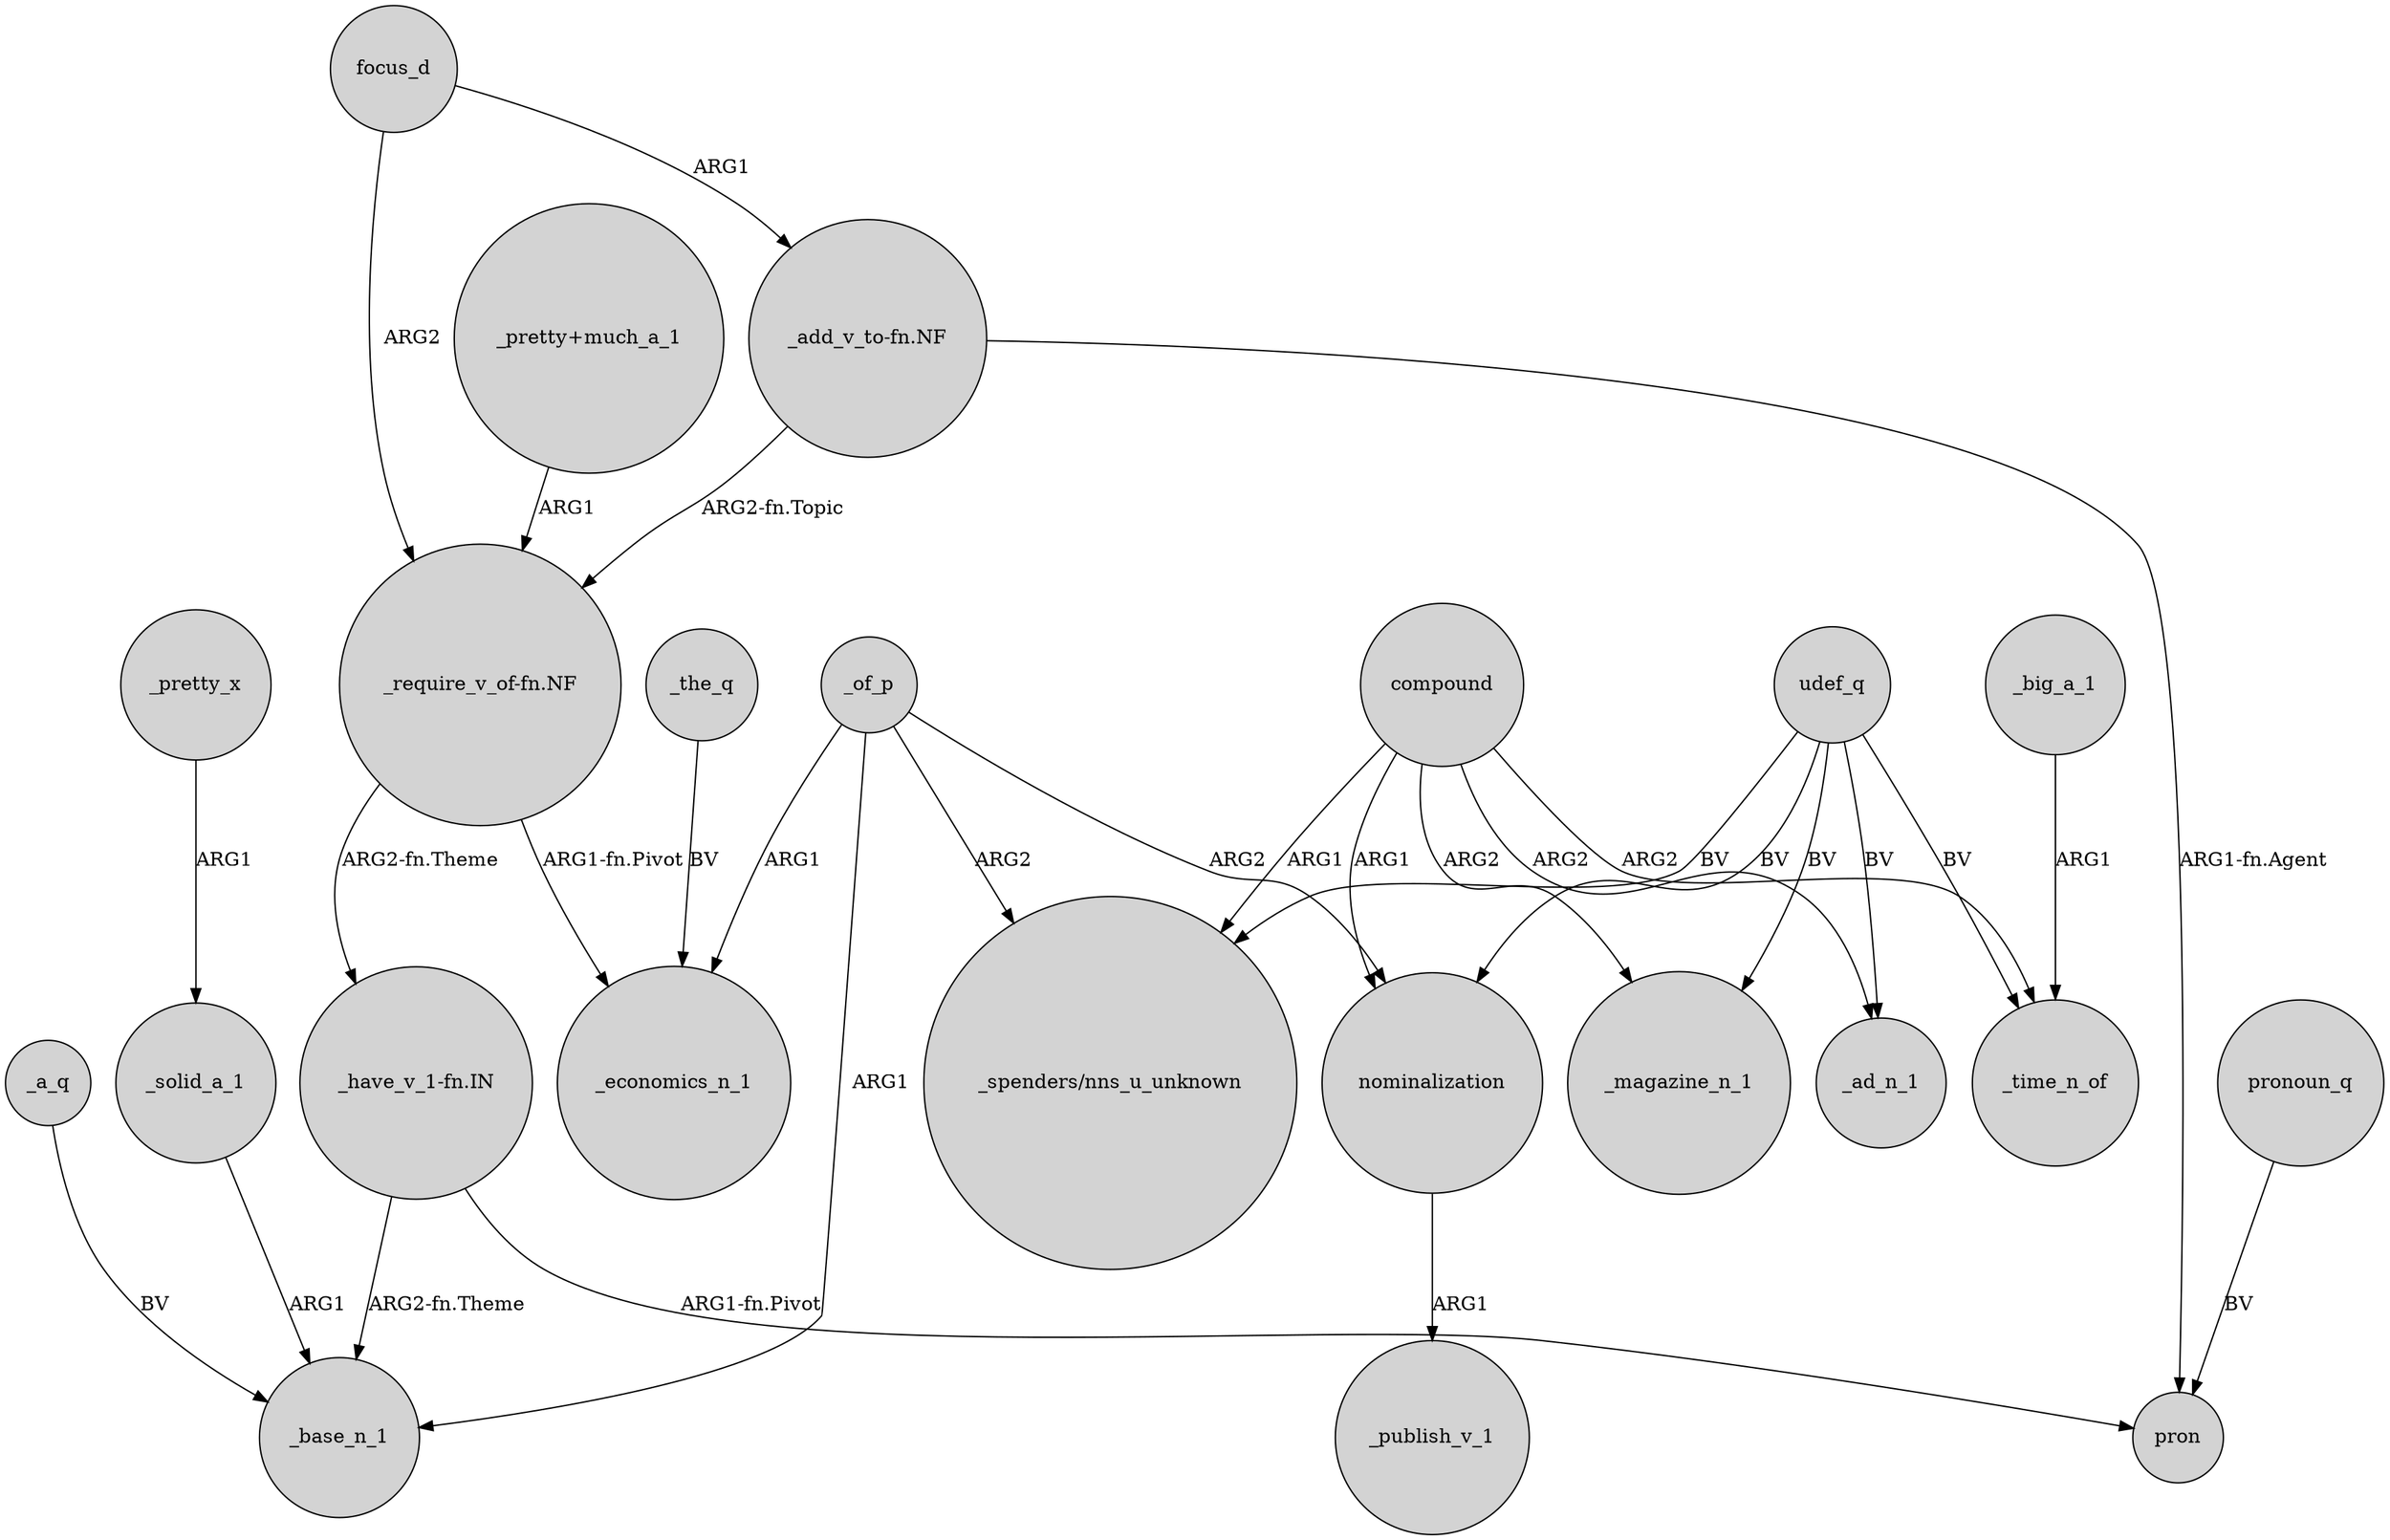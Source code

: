 digraph {
	node [shape=circle style=filled]
	"_require_v_of-fn.NF" -> "_have_v_1-fn.IN" [label="ARG2-fn.Theme"]
	compound -> _ad_n_1 [label=ARG2]
	_solid_a_1 -> _base_n_1 [label=ARG1]
	_of_p -> _base_n_1 [label=ARG1]
	"_require_v_of-fn.NF" -> _economics_n_1 [label="ARG1-fn.Pivot"]
	"_have_v_1-fn.IN" -> _base_n_1 [label="ARG2-fn.Theme"]
	udef_q -> "_spenders/nns_u_unknown" [label=BV]
	"_have_v_1-fn.IN" -> pron [label="ARG1-fn.Pivot"]
	_of_p -> "_spenders/nns_u_unknown" [label=ARG2]
	"_pretty+much_a_1" -> "_require_v_of-fn.NF" [label=ARG1]
	pronoun_q -> pron [label=BV]
	udef_q -> _magazine_n_1 [label=BV]
	focus_d -> "_require_v_of-fn.NF" [label=ARG2]
	_pretty_x -> _solid_a_1 [label=ARG1]
	_of_p -> nominalization [label=ARG2]
	udef_q -> _time_n_of [label=BV]
	_a_q -> _base_n_1 [label=BV]
	compound -> _time_n_of [label=ARG2]
	_of_p -> _economics_n_1 [label=ARG1]
	_big_a_1 -> _time_n_of [label=ARG1]
	udef_q -> _ad_n_1 [label=BV]
	udef_q -> nominalization [label=BV]
	"_add_v_to-fn.NF" -> pron [label="ARG1-fn.Agent"]
	compound -> _magazine_n_1 [label=ARG2]
	_the_q -> _economics_n_1 [label=BV]
	compound -> "_spenders/nns_u_unknown" [label=ARG1]
	focus_d -> "_add_v_to-fn.NF" [label=ARG1]
	compound -> nominalization [label=ARG1]
	"_add_v_to-fn.NF" -> "_require_v_of-fn.NF" [label="ARG2-fn.Topic"]
	nominalization -> _publish_v_1 [label=ARG1]
}
